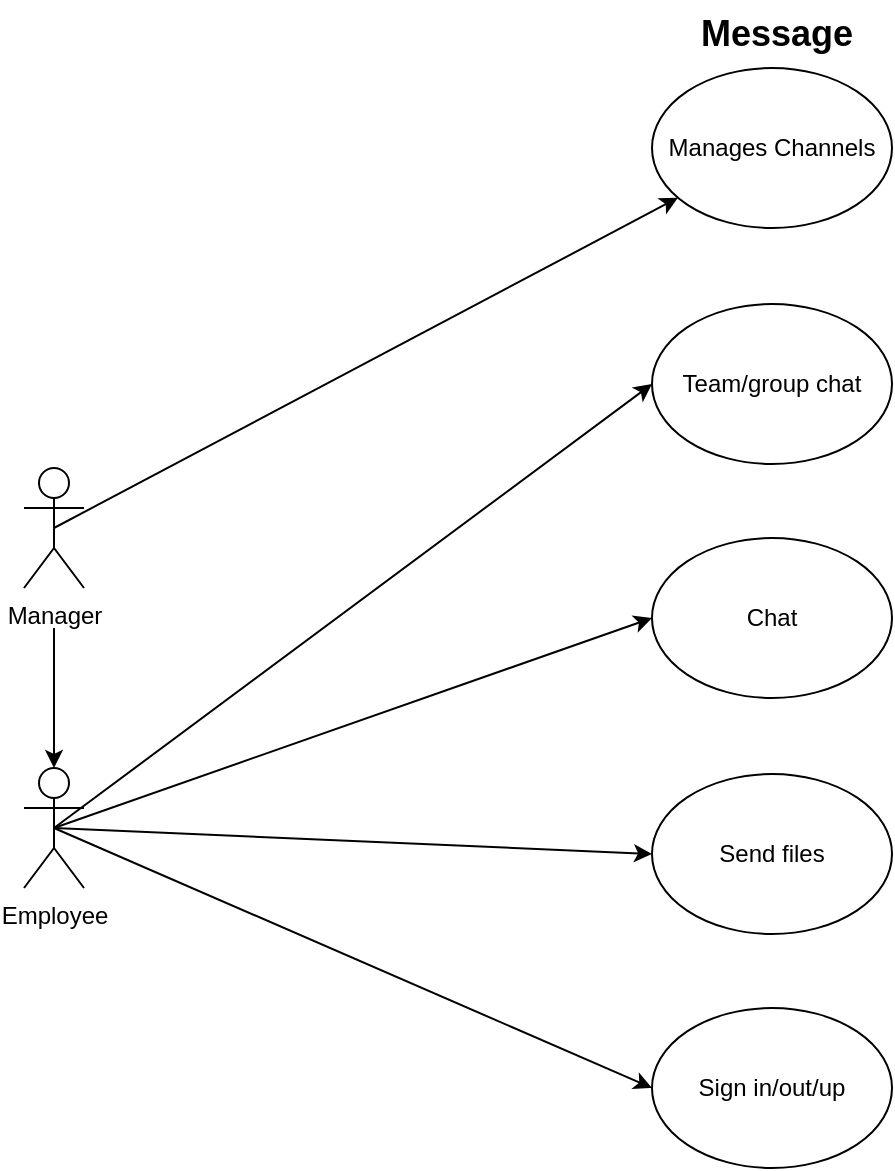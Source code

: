 <mxfile version="24.4.4" type="github">
  <diagram name="Trang-1" id="qJCDaG_ORHdLh7Q5kiZg">
    <mxGraphModel dx="1235" dy="709" grid="0" gridSize="10" guides="1" tooltips="1" connect="1" arrows="1" fold="1" page="1" pageScale="1" pageWidth="827" pageHeight="1169" math="0" shadow="0">
      <root>
        <mxCell id="0" />
        <mxCell id="1" parent="0" />
        <mxCell id="O6UF7CCYmx_V8bnEFiT7-3" value="Manager" style="shape=umlActor;verticalLabelPosition=bottom;verticalAlign=top;html=1;outlineConnect=0;" vertex="1" parent="1">
          <mxGeometry x="44" y="386" width="30" height="60" as="geometry" />
        </mxCell>
        <mxCell id="O6UF7CCYmx_V8bnEFiT7-5" value="Chat" style="ellipse;whiteSpace=wrap;html=1;" vertex="1" parent="1">
          <mxGeometry x="358" y="421" width="120" height="80" as="geometry" />
        </mxCell>
        <mxCell id="O6UF7CCYmx_V8bnEFiT7-6" value="&lt;div&gt;Team/group chat&lt;/div&gt;" style="ellipse;whiteSpace=wrap;html=1;" vertex="1" parent="1">
          <mxGeometry x="358" y="304" width="120" height="80" as="geometry" />
        </mxCell>
        <mxCell id="O6UF7CCYmx_V8bnEFiT7-7" value="Send files" style="ellipse;whiteSpace=wrap;html=1;" vertex="1" parent="1">
          <mxGeometry x="358" y="539" width="120" height="80" as="geometry" />
        </mxCell>
        <mxCell id="O6UF7CCYmx_V8bnEFiT7-8" value="Sign in/out/up" style="ellipse;whiteSpace=wrap;html=1;" vertex="1" parent="1">
          <mxGeometry x="358" y="656" width="120" height="80" as="geometry" />
        </mxCell>
        <mxCell id="O6UF7CCYmx_V8bnEFiT7-9" value="Manages Channels" style="ellipse;whiteSpace=wrap;html=1;" vertex="1" parent="1">
          <mxGeometry x="358" y="186" width="120" height="80" as="geometry" />
        </mxCell>
        <mxCell id="O6UF7CCYmx_V8bnEFiT7-10" value="" style="endArrow=classic;html=1;rounded=0;exitX=0.5;exitY=0.5;exitDx=0;exitDy=0;exitPerimeter=0;" edge="1" parent="1" source="O6UF7CCYmx_V8bnEFiT7-3" target="O6UF7CCYmx_V8bnEFiT7-9">
          <mxGeometry width="50" height="50" relative="1" as="geometry">
            <mxPoint x="644" y="486" as="sourcePoint" />
            <mxPoint x="694" y="436" as="targetPoint" />
          </mxGeometry>
        </mxCell>
        <mxCell id="O6UF7CCYmx_V8bnEFiT7-11" value="Employee" style="shape=umlActor;verticalLabelPosition=bottom;verticalAlign=top;html=1;outlineConnect=0;" vertex="1" parent="1">
          <mxGeometry x="44" y="536" width="30" height="60" as="geometry" />
        </mxCell>
        <mxCell id="O6UF7CCYmx_V8bnEFiT7-12" value="" style="endArrow=classic;html=1;rounded=0;" edge="1" parent="1">
          <mxGeometry width="50" height="50" relative="1" as="geometry">
            <mxPoint x="59" y="466" as="sourcePoint" />
            <mxPoint x="59" y="536" as="targetPoint" />
          </mxGeometry>
        </mxCell>
        <mxCell id="O6UF7CCYmx_V8bnEFiT7-13" value="" style="endArrow=classic;html=1;rounded=0;exitX=0.5;exitY=0.5;exitDx=0;exitDy=0;exitPerimeter=0;entryX=0;entryY=0.5;entryDx=0;entryDy=0;" edge="1" parent="1" source="O6UF7CCYmx_V8bnEFiT7-11" target="O6UF7CCYmx_V8bnEFiT7-6">
          <mxGeometry width="50" height="50" relative="1" as="geometry">
            <mxPoint x="644" y="486" as="sourcePoint" />
            <mxPoint x="694" y="436" as="targetPoint" />
          </mxGeometry>
        </mxCell>
        <mxCell id="O6UF7CCYmx_V8bnEFiT7-14" value="" style="endArrow=classic;html=1;rounded=0;exitX=0.5;exitY=0.5;exitDx=0;exitDy=0;exitPerimeter=0;entryX=0;entryY=0.5;entryDx=0;entryDy=0;" edge="1" parent="1" source="O6UF7CCYmx_V8bnEFiT7-11" target="O6UF7CCYmx_V8bnEFiT7-5">
          <mxGeometry width="50" height="50" relative="1" as="geometry">
            <mxPoint x="524" y="486" as="sourcePoint" />
            <mxPoint x="574" y="436" as="targetPoint" />
          </mxGeometry>
        </mxCell>
        <mxCell id="O6UF7CCYmx_V8bnEFiT7-15" value="" style="endArrow=classic;html=1;rounded=0;exitX=0.5;exitY=0.5;exitDx=0;exitDy=0;exitPerimeter=0;entryX=0;entryY=0.5;entryDx=0;entryDy=0;" edge="1" parent="1" source="O6UF7CCYmx_V8bnEFiT7-11" target="O6UF7CCYmx_V8bnEFiT7-7">
          <mxGeometry width="50" height="50" relative="1" as="geometry">
            <mxPoint x="524" y="486" as="sourcePoint" />
            <mxPoint x="574" y="436" as="targetPoint" />
          </mxGeometry>
        </mxCell>
        <mxCell id="O6UF7CCYmx_V8bnEFiT7-16" value="" style="endArrow=classic;html=1;rounded=0;exitX=0.5;exitY=0.5;exitDx=0;exitDy=0;exitPerimeter=0;entryX=0;entryY=0.5;entryDx=0;entryDy=0;" edge="1" parent="1" source="O6UF7CCYmx_V8bnEFiT7-11" target="O6UF7CCYmx_V8bnEFiT7-8">
          <mxGeometry width="50" height="50" relative="1" as="geometry">
            <mxPoint x="524" y="486" as="sourcePoint" />
            <mxPoint x="574" y="436" as="targetPoint" />
          </mxGeometry>
        </mxCell>
        <mxCell id="O6UF7CCYmx_V8bnEFiT7-17" value="&lt;b&gt;&lt;font style=&quot;font-size: 18px;&quot;&gt;Message&lt;/font&gt;&lt;/b&gt;" style="text;html=1;align=center;verticalAlign=middle;resizable=0;points=[];autosize=1;strokeColor=none;fillColor=none;" vertex="1" parent="1">
          <mxGeometry x="373" y="152" width="94" height="34" as="geometry" />
        </mxCell>
      </root>
    </mxGraphModel>
  </diagram>
</mxfile>
